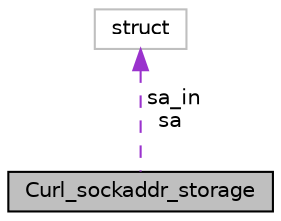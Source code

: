 digraph "Curl_sockaddr_storage"
{
  edge [fontname="Helvetica",fontsize="10",labelfontname="Helvetica",labelfontsize="10"];
  node [fontname="Helvetica",fontsize="10",shape=record];
  Node1 [label="Curl_sockaddr_storage",height=0.2,width=0.4,color="black", fillcolor="grey75", style="filled", fontcolor="black"];
  Node2 -> Node1 [dir="back",color="darkorchid3",fontsize="10",style="dashed",label=" sa_in\nsa" ,fontname="Helvetica"];
  Node2 [label="struct",height=0.2,width=0.4,color="grey75", fillcolor="white", style="filled"];
}
